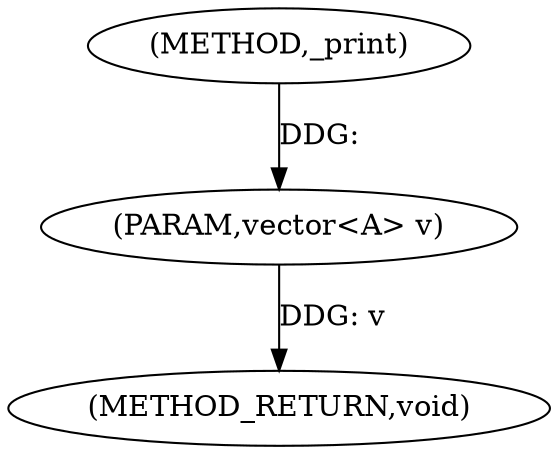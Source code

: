 digraph "_print" {  
"1000242" [label = "(METHOD,_print)" ]
"1000245" [label = "(METHOD_RETURN,void)" ]
"1000243" [label = "(PARAM,vector<A> v)" ]
  "1000243" -> "1000245"  [ label = "DDG: v"] 
  "1000242" -> "1000243"  [ label = "DDG: "] 
}
